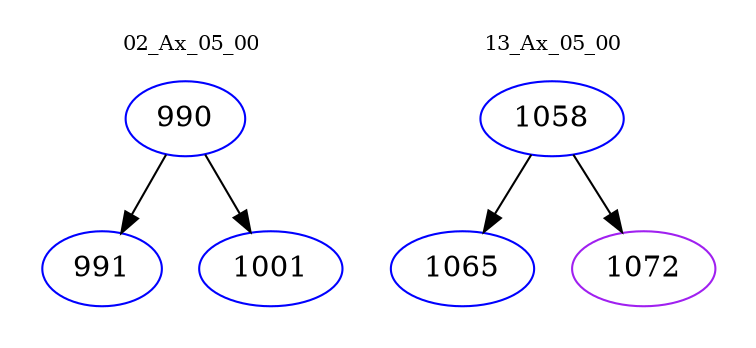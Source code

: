 digraph{
subgraph cluster_0 {
color = white
label = "02_Ax_05_00";
fontsize=10;
T0_990 [label="990", color="blue"]
T0_990 -> T0_991 [color="black"]
T0_991 [label="991", color="blue"]
T0_990 -> T0_1001 [color="black"]
T0_1001 [label="1001", color="blue"]
}
subgraph cluster_1 {
color = white
label = "13_Ax_05_00";
fontsize=10;
T1_1058 [label="1058", color="blue"]
T1_1058 -> T1_1065 [color="black"]
T1_1065 [label="1065", color="blue"]
T1_1058 -> T1_1072 [color="black"]
T1_1072 [label="1072", color="purple"]
}
}
